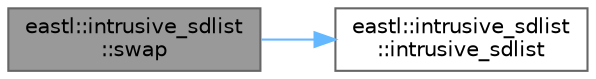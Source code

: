 digraph "eastl::intrusive_sdlist::swap"
{
 // LATEX_PDF_SIZE
  bgcolor="transparent";
  edge [fontname=Helvetica,fontsize=10,labelfontname=Helvetica,labelfontsize=10];
  node [fontname=Helvetica,fontsize=10,shape=box,height=0.2,width=0.4];
  rankdir="LR";
  Node1 [id="Node000001",label="eastl::intrusive_sdlist\l::swap",height=0.2,width=0.4,color="gray40", fillcolor="grey60", style="filled", fontcolor="black",tooltip="Swaps the contents of two intrusive lists; O(1)."];
  Node1 -> Node2 [id="edge2_Node000001_Node000002",color="steelblue1",style="solid",tooltip=" "];
  Node2 [id="Node000002",label="eastl::intrusive_sdlist\l::intrusive_sdlist",height=0.2,width=0.4,color="grey40", fillcolor="white", style="filled",URL="$classeastl_1_1intrusive__sdlist.html#a2fdbc96c3d6ff7d4cb599ec7e31fd9b8",tooltip="Creates an empty list."];
}
